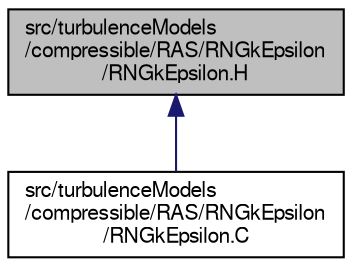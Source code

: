digraph "src/turbulenceModels/compressible/RAS/RNGkEpsilon/RNGkEpsilon.H"
{
  bgcolor="transparent";
  edge [fontname="FreeSans",fontsize="10",labelfontname="FreeSans",labelfontsize="10"];
  node [fontname="FreeSans",fontsize="10",shape=record];
  Node2 [label="src/turbulenceModels\l/compressible/RAS/RNGkEpsilon\l/RNGkEpsilon.H",height=0.2,width=0.4,color="black", fillcolor="grey75", style="filled", fontcolor="black"];
  Node2 -> Node3 [dir="back",color="midnightblue",fontsize="10",style="solid",fontname="FreeSans"];
  Node3 [label="src/turbulenceModels\l/compressible/RAS/RNGkEpsilon\l/RNGkEpsilon.C",height=0.2,width=0.4,color="black",URL="$a40223.html"];
}
